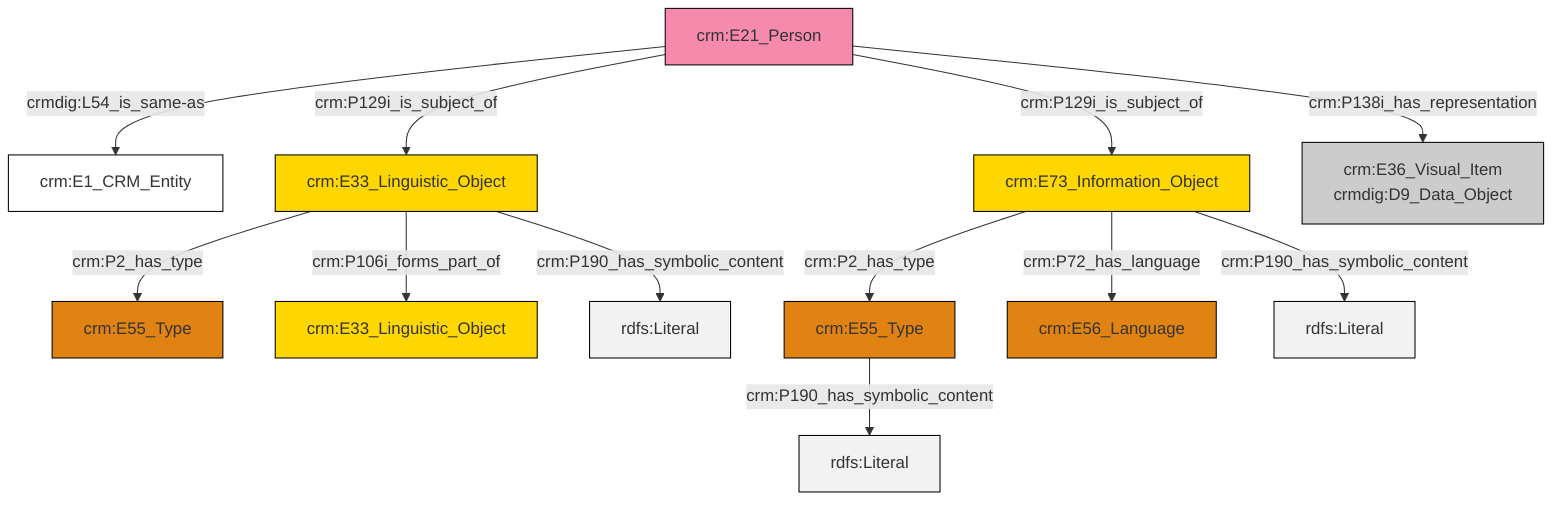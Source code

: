 graph TD
classDef Literal fill:#f2f2f2,stroke:#000000;
classDef CRM_Entity fill:#FFFFFF,stroke:#000000;
classDef Temporal_Entity fill:#00C9E6, stroke:#000000;
classDef Type fill:#E18312, stroke:#000000;
classDef Time-Span fill:#2C9C91, stroke:#000000;
classDef Appellation fill:#FFEB7F, stroke:#000000;
classDef Place fill:#008836, stroke:#000000;
classDef Persistent_Item fill:#B266B2, stroke:#000000;
classDef Conceptual_Object fill:#FFD700, stroke:#000000;
classDef Physical_Thing fill:#D2B48C, stroke:#000000;
classDef Actor fill:#f58aad, stroke:#000000;
classDef PC_Classes fill:#4ce600, stroke:#000000;
classDef Multi fill:#cccccc,stroke:#000000;

2["crm:E33_Linguistic_Object"]:::Conceptual_Object -->|crm:P2_has_type| 3["crm:E55_Type"]:::Type
4["crm:E73_Information_Object"]:::Conceptual_Object -->|crm:P2_has_type| 5["crm:E55_Type"]:::Type
5["crm:E55_Type"]:::Type -->|crm:P190_has_symbolic_content| 6[rdfs:Literal]:::Literal
2["crm:E33_Linguistic_Object"]:::Conceptual_Object -->|crm:P106i_forms_part_of| 7["crm:E33_Linguistic_Object"]:::Conceptual_Object
9["crm:E21_Person"]:::Actor -->|crmdig:L54_is_same-as| 10["crm:E1_CRM_Entity"]:::CRM_Entity
4["crm:E73_Information_Object"]:::Conceptual_Object -->|crm:P72_has_language| 11["crm:E56_Language"]:::Type
9["crm:E21_Person"]:::Actor -->|crm:P129i_is_subject_of| 2["crm:E33_Linguistic_Object"]:::Conceptual_Object
9["crm:E21_Person"]:::Actor -->|crm:P129i_is_subject_of| 4["crm:E73_Information_Object"]:::Conceptual_Object
9["crm:E21_Person"]:::Actor -->|crm:P138i_has_representation| 0["crm:E36_Visual_Item<br>crmdig:D9_Data_Object"]:::Multi
4["crm:E73_Information_Object"]:::Conceptual_Object -->|crm:P190_has_symbolic_content| 15[rdfs:Literal]:::Literal
2["crm:E33_Linguistic_Object"]:::Conceptual_Object -->|crm:P190_has_symbolic_content| 18[rdfs:Literal]:::Literal